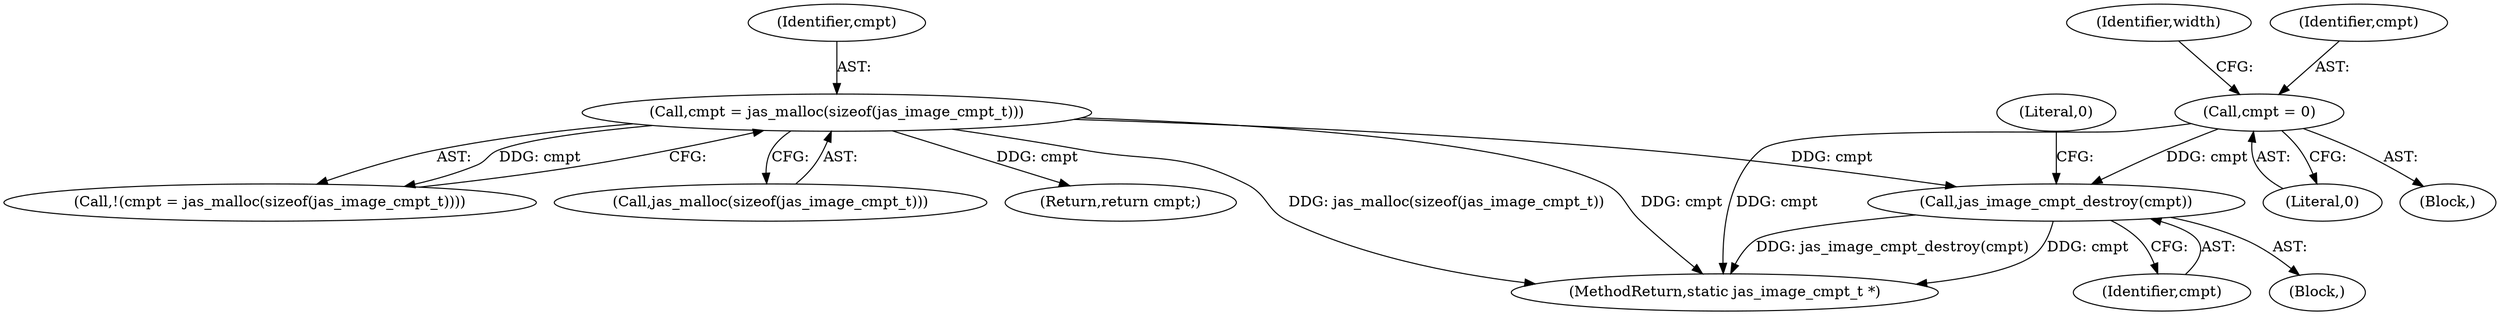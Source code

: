 digraph "0_jasper_634ce8e8a5accc0fa05dd2c20d42b4749d4b2735@pointer" {
"1000293" [label="(Call,jas_image_cmpt_destroy(cmpt))"];
"1000152" [label="(Call,cmpt = jas_malloc(sizeof(jas_image_cmpt_t)))"];
"1000115" [label="(Call,cmpt = 0)"];
"1000294" [label="(Identifier,cmpt)"];
"1000293" [label="(Call,jas_image_cmpt_destroy(cmpt))"];
"1000153" [label="(Identifier,cmpt)"];
"1000292" [label="(Block,)"];
"1000296" [label="(Literal,0)"];
"1000117" [label="(Literal,0)"];
"1000151" [label="(Call,!(cmpt = jas_malloc(sizeof(jas_image_cmpt_t))))"];
"1000116" [label="(Identifier,cmpt)"];
"1000154" [label="(Call,jas_malloc(sizeof(jas_image_cmpt_t)))"];
"1000115" [label="(Call,cmpt = 0)"];
"1000121" [label="(Identifier,width)"];
"1000152" [label="(Call,cmpt = jas_malloc(sizeof(jas_image_cmpt_t)))"];
"1000112" [label="(Block,)"];
"1000297" [label="(MethodReturn,static jas_image_cmpt_t *)"];
"1000287" [label="(Return,return cmpt;)"];
"1000293" -> "1000292"  [label="AST: "];
"1000293" -> "1000294"  [label="CFG: "];
"1000294" -> "1000293"  [label="AST: "];
"1000296" -> "1000293"  [label="CFG: "];
"1000293" -> "1000297"  [label="DDG: cmpt"];
"1000293" -> "1000297"  [label="DDG: jas_image_cmpt_destroy(cmpt)"];
"1000152" -> "1000293"  [label="DDG: cmpt"];
"1000115" -> "1000293"  [label="DDG: cmpt"];
"1000152" -> "1000151"  [label="AST: "];
"1000152" -> "1000154"  [label="CFG: "];
"1000153" -> "1000152"  [label="AST: "];
"1000154" -> "1000152"  [label="AST: "];
"1000151" -> "1000152"  [label="CFG: "];
"1000152" -> "1000297"  [label="DDG: jas_malloc(sizeof(jas_image_cmpt_t))"];
"1000152" -> "1000297"  [label="DDG: cmpt"];
"1000152" -> "1000151"  [label="DDG: cmpt"];
"1000152" -> "1000287"  [label="DDG: cmpt"];
"1000115" -> "1000112"  [label="AST: "];
"1000115" -> "1000117"  [label="CFG: "];
"1000116" -> "1000115"  [label="AST: "];
"1000117" -> "1000115"  [label="AST: "];
"1000121" -> "1000115"  [label="CFG: "];
"1000115" -> "1000297"  [label="DDG: cmpt"];
}
